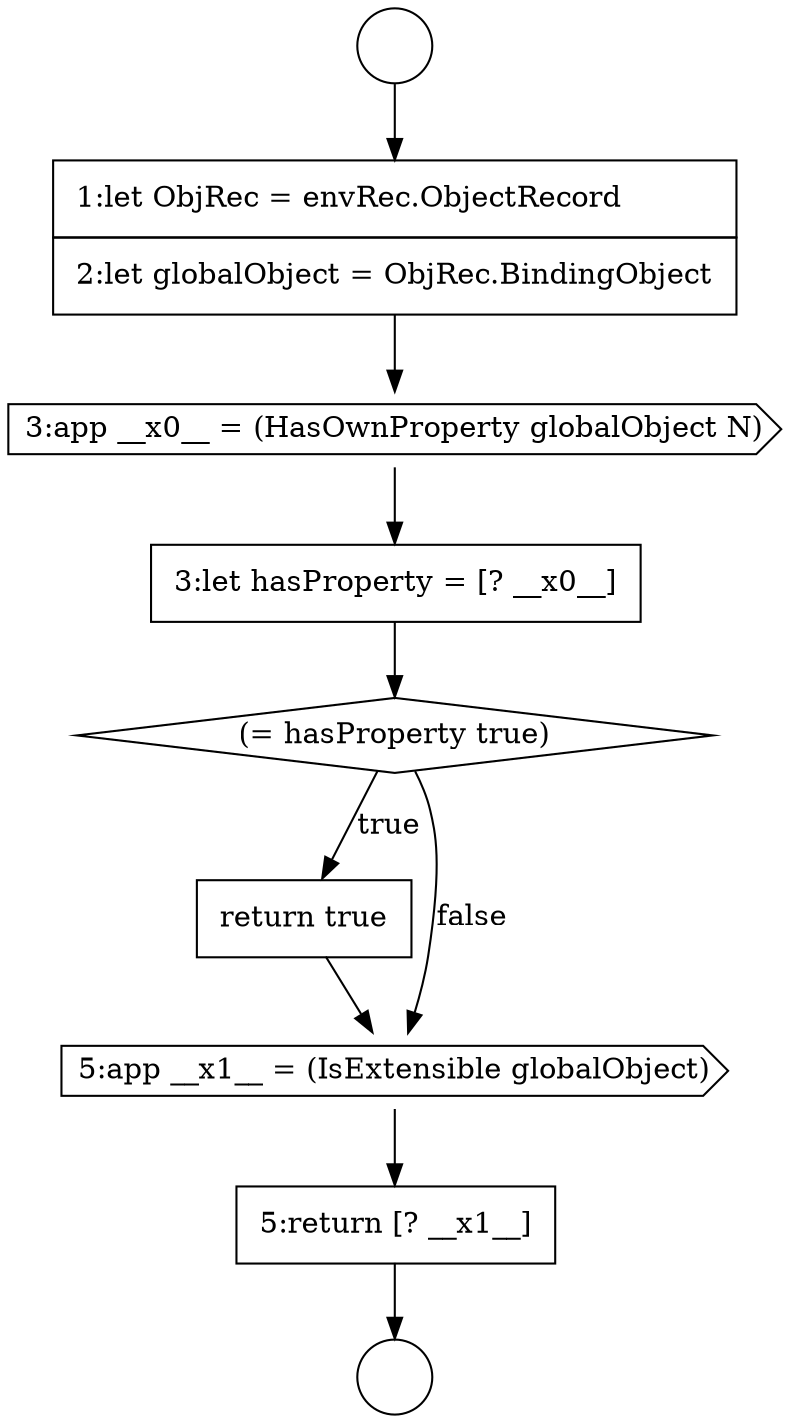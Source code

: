digraph {
  node1290 [shape=diamond, label=<<font color="black">(= hasProperty true)</font>> color="black" fillcolor="white" style=filled]
  node1287 [shape=none, margin=0, label=<<font color="black">
    <table border="0" cellborder="1" cellspacing="0" cellpadding="10">
      <tr><td align="left">1:let ObjRec = envRec.ObjectRecord</td></tr>
      <tr><td align="left">2:let globalObject = ObjRec.BindingObject</td></tr>
    </table>
  </font>> color="black" fillcolor="white" style=filled]
  node1291 [shape=none, margin=0, label=<<font color="black">
    <table border="0" cellborder="1" cellspacing="0" cellpadding="10">
      <tr><td align="left">return true</td></tr>
    </table>
  </font>> color="black" fillcolor="white" style=filled]
  node1292 [shape=cds, label=<<font color="black">5:app __x1__ = (IsExtensible globalObject)</font>> color="black" fillcolor="white" style=filled]
  node1286 [shape=circle label=" " color="black" fillcolor="white" style=filled]
  node1293 [shape=none, margin=0, label=<<font color="black">
    <table border="0" cellborder="1" cellspacing="0" cellpadding="10">
      <tr><td align="left">5:return [? __x1__]</td></tr>
    </table>
  </font>> color="black" fillcolor="white" style=filled]
  node1285 [shape=circle label=" " color="black" fillcolor="white" style=filled]
  node1289 [shape=none, margin=0, label=<<font color="black">
    <table border="0" cellborder="1" cellspacing="0" cellpadding="10">
      <tr><td align="left">3:let hasProperty = [? __x0__]</td></tr>
    </table>
  </font>> color="black" fillcolor="white" style=filled]
  node1288 [shape=cds, label=<<font color="black">3:app __x0__ = (HasOwnProperty globalObject N)</font>> color="black" fillcolor="white" style=filled]
  node1292 -> node1293 [ color="black"]
  node1285 -> node1287 [ color="black"]
  node1289 -> node1290 [ color="black"]
  node1293 -> node1286 [ color="black"]
  node1291 -> node1292 [ color="black"]
  node1290 -> node1291 [label=<<font color="black">true</font>> color="black"]
  node1290 -> node1292 [label=<<font color="black">false</font>> color="black"]
  node1287 -> node1288 [ color="black"]
  node1288 -> node1289 [ color="black"]
}
